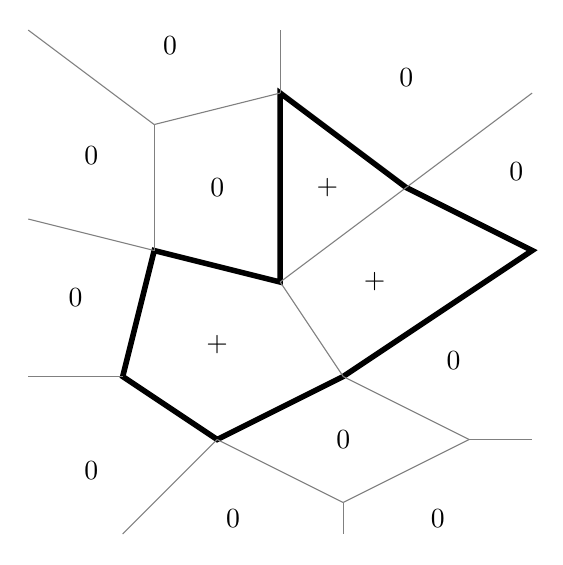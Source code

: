 % created by hand
\begin{tikzpicture}[scale=0.4]
  % the free boundary
  \draw[line width=2.0pt] (6,3) -- (3,5) -- (4,9) -- (8,8) -- (8,14) -- (12,11) -- (16,9) -- (10,5) -- cycle;
  % exterior cell boundaries
  \draw[gray] (3,0) -- (6,3);
  \draw[gray] (0,5) -- (3,5);
  \draw[gray] (0,10) -- (4,9);
  \draw[gray] (0,16) -- (4,13);
  \draw[gray] (4,13) -- (4,9);
  \draw[gray] (4,13) -- (8,14);
  \draw[gray] (8,14) -- (8,16);
  \draw[gray] (12,11) -- (16,14);
  \draw[gray] (10,5) -- (14,3);
  \draw[gray] (10,1) -- (14,3);
  \draw[gray] (14,3) -- (16,3);
  \draw[gray] (6,3) -- (10,1);
  \draw[gray] (10,0) -- (10,1);
  % interior cell boundaries
  \draw[gray] (10,5) -- (8,8);
  \draw[gray] (8,8) -- (12,11);
  % label cells with positive thickness
  \draw (6,6) node {$+$};
  \draw (11,8) node {$+$};
  \draw (9.5,11) node {$+$};
  % label cells with zero thickness
  \draw (2,2) node {$0$};
  \draw (1.5,7.5) node {$0$};
  \draw (2,12) node {$0$};
  \draw (4.5,15.5) node {$0$};
  \draw (6,11) node {$0$};
  \draw (12,14.5) node {$0$};
  \draw (15.5,11.5) node {$0$};
  \draw (13.5,5.5) node {$0$};
  \draw (13,0.5) node {$0$};
  \draw (6.5,0.5) node {$0$};
  \draw (10,3) node {$0$};

  %\draw[gray,very thin] (-0.5,0.0) -- (-0.854,0.353);
  %\filldraw (1.0,0.0) circle (1.0pt);
\end{tikzpicture}

